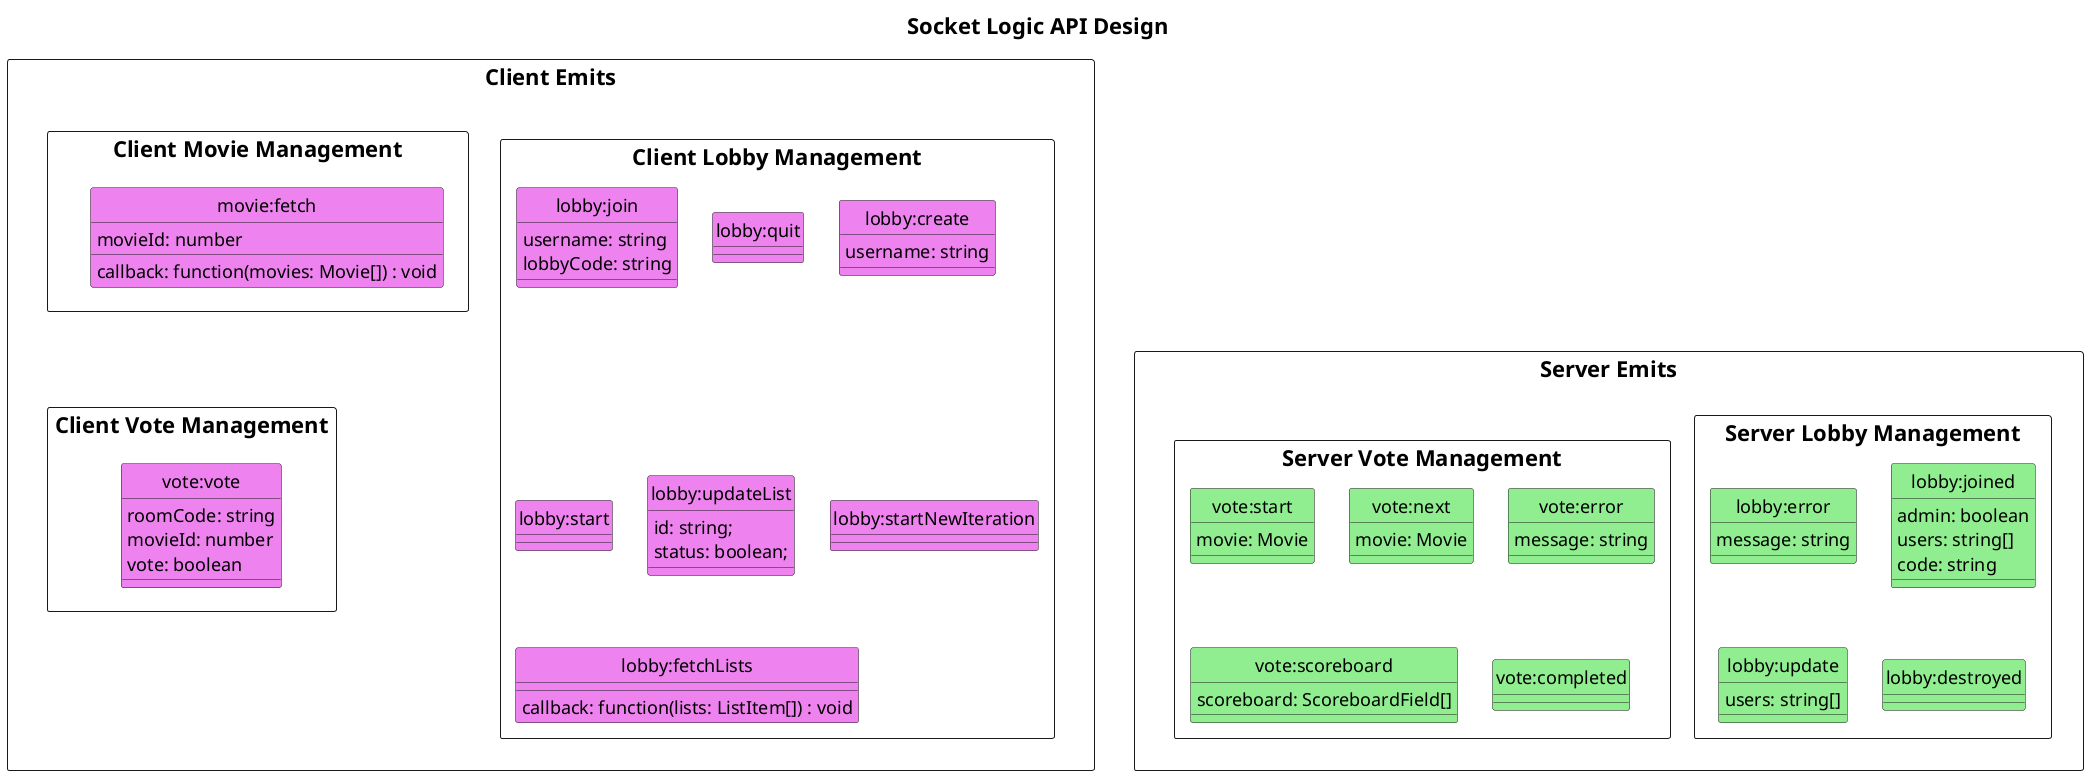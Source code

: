 @startuml Socket_Logic
hide circle
title
Socket Logic API Design
end title
' left to right direction

skinparam TitleFontSize 22
skinparam RectangleFontSize 22
skinparam ClassFontSize 20
skinparam ClassAttributeFontSize 18
skinparam NoteFontSize 18
skinparam LegendFontSize 18

rectangle "Client Emits"{
    rectangle "Client Lobby Management" {
        class lobby:join #Violet {
            username: string
            lobbyCode: string
        }
        class lobby:quit  #Violet {
        }
        class lobby:create #Violet {
            username: string
        }
        class lobby:start #Violet {
        }
        class lobby:updateList #Violet {
            id: string;
            status: boolean;
        }
        class lobby:startNewIteration #Violet {
        }
        class lobby:fetchLists #Violet {
            callback: function(lists: ListItem[]) : void
        }
    }
    rectangle "Client Vote Management" {
        class vote:vote  #Violet {
            roomCode: string
            movieId: number
            vote: boolean
        }
    }
    rectangle "Client Movie Management" {
        class movie:fetch  #Violet {
            movieId: number
            callback: function(movies: Movie[]) : void
        }
    }
}


rectangle "Server Emits"{
    rectangle "Server Lobby Management" {
        class lobby:error  #LightGreen{
            message: string
        }
        class lobby:joined #LightGreen{
            admin: boolean
            users: string[]
            code: string
        }
        class lobby:update  #LightGreen{
            users: string[]
        }
        class lobby:destroyed  #LightGreen{

        }
    }
    rectangle "Server Vote Management" {
        class vote:start  #LightGreen{
            movie: Movie
        }
        class vote:next  #LightGreen{
            movie: Movie
        }
        class vote:error  #LightGreen{
            message: string
        }
        class vote:scoreboard #LightGreen{
            scoreboard: ScoreboardField[]
        }
        class vote:completed #LightGreen{
        }
    }
}

"Server Emits" -[hidden]u-> "Client Emits"
"Client Movie Management" -[hidden]d-> "Client Vote Management"
@enduml